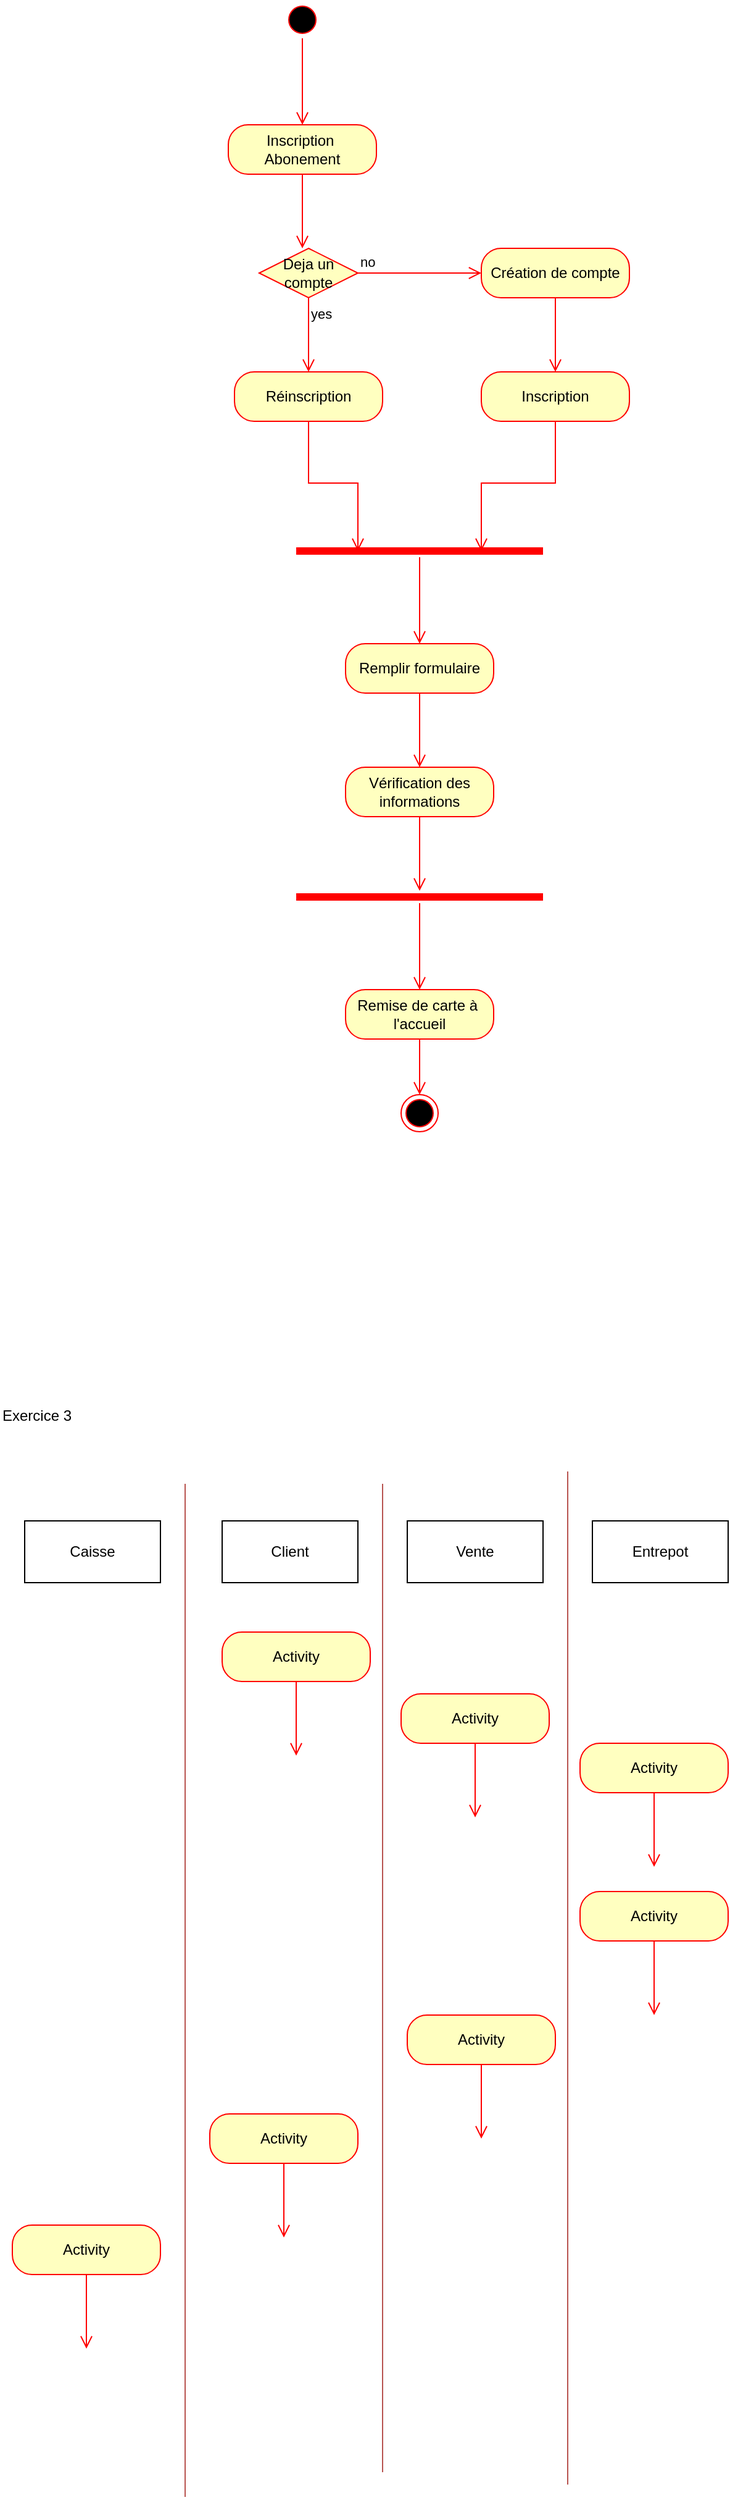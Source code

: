 <mxfile version="23.1.5" type="github">
  <diagram name="Page-1" id="BobhWS3V_nJsxUucMAqK">
    <mxGraphModel dx="1589" dy="1119" grid="1" gridSize="10" guides="1" tooltips="1" connect="1" arrows="1" fold="1" page="1" pageScale="1" pageWidth="827" pageHeight="1169" math="0" shadow="0">
      <root>
        <mxCell id="0" />
        <mxCell id="1" parent="0" />
        <mxCell id="s3wXGM1J8-yaSzXXuMQC-1" value="" style="ellipse;html=1;shape=startState;fillColor=#000000;strokeColor=#ff0000;" parent="1" vertex="1">
          <mxGeometry x="330" y="90" width="30" height="30" as="geometry" />
        </mxCell>
        <mxCell id="s3wXGM1J8-yaSzXXuMQC-2" value="" style="edgeStyle=orthogonalEdgeStyle;html=1;verticalAlign=bottom;endArrow=open;endSize=8;strokeColor=#ff0000;rounded=0;" parent="1" source="s3wXGM1J8-yaSzXXuMQC-1" edge="1">
          <mxGeometry relative="1" as="geometry">
            <mxPoint x="345" y="190" as="targetPoint" />
          </mxGeometry>
        </mxCell>
        <mxCell id="s3wXGM1J8-yaSzXXuMQC-3" value="Inscription&amp;nbsp;&lt;br&gt;Abonement" style="rounded=1;whiteSpace=wrap;html=1;arcSize=40;fontColor=#000000;fillColor=#ffffc0;strokeColor=#ff0000;" parent="1" vertex="1">
          <mxGeometry x="285" y="190" width="120" height="40" as="geometry" />
        </mxCell>
        <mxCell id="s3wXGM1J8-yaSzXXuMQC-4" value="" style="edgeStyle=orthogonalEdgeStyle;html=1;verticalAlign=bottom;endArrow=open;endSize=8;strokeColor=#ff0000;rounded=0;" parent="1" source="s3wXGM1J8-yaSzXXuMQC-3" edge="1">
          <mxGeometry relative="1" as="geometry">
            <mxPoint x="345" y="290" as="targetPoint" />
          </mxGeometry>
        </mxCell>
        <mxCell id="s3wXGM1J8-yaSzXXuMQC-7" value="Deja un compte" style="rhombus;whiteSpace=wrap;html=1;fontColor=#000000;fillColor=#ffffc0;strokeColor=#ff0000;" parent="1" vertex="1">
          <mxGeometry x="310" y="290" width="80" height="40" as="geometry" />
        </mxCell>
        <mxCell id="s3wXGM1J8-yaSzXXuMQC-8" value="no" style="edgeStyle=orthogonalEdgeStyle;html=1;align=left;verticalAlign=bottom;endArrow=open;endSize=8;strokeColor=#ff0000;rounded=0;" parent="1" source="s3wXGM1J8-yaSzXXuMQC-7" edge="1">
          <mxGeometry x="-1" relative="1" as="geometry">
            <mxPoint x="490" y="310" as="targetPoint" />
          </mxGeometry>
        </mxCell>
        <mxCell id="s3wXGM1J8-yaSzXXuMQC-9" value="yes" style="edgeStyle=orthogonalEdgeStyle;html=1;align=left;verticalAlign=top;endArrow=open;endSize=8;strokeColor=#ff0000;rounded=0;" parent="1" source="s3wXGM1J8-yaSzXXuMQC-7" edge="1">
          <mxGeometry x="-1" relative="1" as="geometry">
            <mxPoint x="350" y="390" as="targetPoint" />
          </mxGeometry>
        </mxCell>
        <mxCell id="s3wXGM1J8-yaSzXXuMQC-10" value="Création de compte" style="rounded=1;whiteSpace=wrap;html=1;arcSize=40;fontColor=#000000;fillColor=#ffffc0;strokeColor=#ff0000;" parent="1" vertex="1">
          <mxGeometry x="490" y="290" width="120" height="40" as="geometry" />
        </mxCell>
        <mxCell id="s3wXGM1J8-yaSzXXuMQC-11" value="" style="edgeStyle=orthogonalEdgeStyle;html=1;verticalAlign=bottom;endArrow=open;endSize=8;strokeColor=#ff0000;rounded=0;" parent="1" source="s3wXGM1J8-yaSzXXuMQC-10" edge="1">
          <mxGeometry relative="1" as="geometry">
            <mxPoint x="550" y="390" as="targetPoint" />
          </mxGeometry>
        </mxCell>
        <mxCell id="s3wXGM1J8-yaSzXXuMQC-12" value="Réinscription" style="rounded=1;whiteSpace=wrap;html=1;arcSize=40;fontColor=#000000;fillColor=#ffffc0;strokeColor=#ff0000;" parent="1" vertex="1">
          <mxGeometry x="290" y="390" width="120" height="40" as="geometry" />
        </mxCell>
        <mxCell id="s3wXGM1J8-yaSzXXuMQC-13" value="" style="edgeStyle=orthogonalEdgeStyle;html=1;verticalAlign=bottom;endArrow=open;endSize=8;strokeColor=#ff0000;rounded=0;entryX=0.25;entryY=0.5;entryDx=0;entryDy=0;entryPerimeter=0;" parent="1" source="s3wXGM1J8-yaSzXXuMQC-12" target="s3wXGM1J8-yaSzXXuMQC-18" edge="1">
          <mxGeometry relative="1" as="geometry">
            <mxPoint x="350" y="490" as="targetPoint" />
          </mxGeometry>
        </mxCell>
        <mxCell id="s3wXGM1J8-yaSzXXuMQC-16" value="Inscription" style="rounded=1;whiteSpace=wrap;html=1;arcSize=40;fontColor=#000000;fillColor=#ffffc0;strokeColor=#ff0000;" parent="1" vertex="1">
          <mxGeometry x="490" y="390" width="120" height="40" as="geometry" />
        </mxCell>
        <mxCell id="s3wXGM1J8-yaSzXXuMQC-17" value="" style="edgeStyle=orthogonalEdgeStyle;html=1;verticalAlign=bottom;endArrow=open;endSize=8;strokeColor=#ff0000;rounded=0;entryX=0.75;entryY=0.5;entryDx=0;entryDy=0;entryPerimeter=0;" parent="1" source="s3wXGM1J8-yaSzXXuMQC-16" target="s3wXGM1J8-yaSzXXuMQC-18" edge="1">
          <mxGeometry relative="1" as="geometry">
            <mxPoint x="550" y="490" as="targetPoint" />
          </mxGeometry>
        </mxCell>
        <mxCell id="s3wXGM1J8-yaSzXXuMQC-18" value="" style="shape=line;html=1;strokeWidth=6;strokeColor=#ff0000;" parent="1" vertex="1">
          <mxGeometry x="340" y="530" width="200" height="10" as="geometry" />
        </mxCell>
        <mxCell id="s3wXGM1J8-yaSzXXuMQC-19" value="" style="edgeStyle=orthogonalEdgeStyle;html=1;verticalAlign=bottom;endArrow=open;endSize=8;strokeColor=#ff0000;rounded=0;" parent="1" source="s3wXGM1J8-yaSzXXuMQC-18" edge="1">
          <mxGeometry relative="1" as="geometry">
            <mxPoint x="440" y="610" as="targetPoint" />
          </mxGeometry>
        </mxCell>
        <mxCell id="s3wXGM1J8-yaSzXXuMQC-20" value="Remplir formulaire" style="rounded=1;whiteSpace=wrap;html=1;arcSize=40;fontColor=#000000;fillColor=#ffffc0;strokeColor=#ff0000;" parent="1" vertex="1">
          <mxGeometry x="380" y="610" width="120" height="40" as="geometry" />
        </mxCell>
        <mxCell id="s3wXGM1J8-yaSzXXuMQC-21" value="" style="edgeStyle=orthogonalEdgeStyle;html=1;verticalAlign=bottom;endArrow=open;endSize=8;strokeColor=#ff0000;rounded=0;" parent="1" source="s3wXGM1J8-yaSzXXuMQC-20" edge="1">
          <mxGeometry relative="1" as="geometry">
            <mxPoint x="440" y="710" as="targetPoint" />
          </mxGeometry>
        </mxCell>
        <mxCell id="s3wXGM1J8-yaSzXXuMQC-22" value="Vérification des informations" style="rounded=1;whiteSpace=wrap;html=1;arcSize=40;fontColor=#000000;fillColor=#ffffc0;strokeColor=#ff0000;" parent="1" vertex="1">
          <mxGeometry x="380" y="710" width="120" height="40" as="geometry" />
        </mxCell>
        <mxCell id="s3wXGM1J8-yaSzXXuMQC-23" value="" style="edgeStyle=orthogonalEdgeStyle;html=1;verticalAlign=bottom;endArrow=open;endSize=8;strokeColor=#ff0000;rounded=0;" parent="1" source="s3wXGM1J8-yaSzXXuMQC-22" edge="1">
          <mxGeometry relative="1" as="geometry">
            <mxPoint x="440" y="810" as="targetPoint" />
          </mxGeometry>
        </mxCell>
        <mxCell id="s3wXGM1J8-yaSzXXuMQC-24" value="" style="shape=line;html=1;strokeWidth=6;strokeColor=#ff0000;" parent="1" vertex="1">
          <mxGeometry x="340" y="810" width="200" height="10" as="geometry" />
        </mxCell>
        <mxCell id="s3wXGM1J8-yaSzXXuMQC-25" value="" style="edgeStyle=orthogonalEdgeStyle;html=1;verticalAlign=bottom;endArrow=open;endSize=8;strokeColor=#ff0000;rounded=0;" parent="1" source="s3wXGM1J8-yaSzXXuMQC-24" edge="1">
          <mxGeometry relative="1" as="geometry">
            <mxPoint x="440" y="890" as="targetPoint" />
          </mxGeometry>
        </mxCell>
        <mxCell id="s3wXGM1J8-yaSzXXuMQC-27" value="Remise de carte à&amp;nbsp;&lt;br&gt;l&#39;accueil" style="rounded=1;whiteSpace=wrap;html=1;arcSize=40;fontColor=#000000;fillColor=#ffffc0;strokeColor=#ff0000;" parent="1" vertex="1">
          <mxGeometry x="380" y="890" width="120" height="40" as="geometry" />
        </mxCell>
        <mxCell id="s3wXGM1J8-yaSzXXuMQC-28" value="" style="edgeStyle=orthogonalEdgeStyle;html=1;verticalAlign=bottom;endArrow=open;endSize=8;strokeColor=#ff0000;rounded=0;" parent="1" source="s3wXGM1J8-yaSzXXuMQC-27" target="s3wXGM1J8-yaSzXXuMQC-29" edge="1">
          <mxGeometry relative="1" as="geometry">
            <mxPoint x="440" y="990" as="targetPoint" />
          </mxGeometry>
        </mxCell>
        <mxCell id="s3wXGM1J8-yaSzXXuMQC-29" value="" style="ellipse;html=1;shape=endState;fillColor=#000000;strokeColor=#ff0000;" parent="1" vertex="1">
          <mxGeometry x="425" y="975" width="30" height="30" as="geometry" />
        </mxCell>
        <mxCell id="0ITR-kYd8Xqm0Q3-8upf-1" value="Exercice 3" style="text;html=1;align=center;verticalAlign=middle;whiteSpace=wrap;rounded=0;" vertex="1" parent="1">
          <mxGeometry x="100" y="1220" width="60" height="30" as="geometry" />
        </mxCell>
        <mxCell id="0ITR-kYd8Xqm0Q3-8upf-2" value="Caisse" style="html=1;whiteSpace=wrap;" vertex="1" parent="1">
          <mxGeometry x="120" y="1320" width="110" height="50" as="geometry" />
        </mxCell>
        <mxCell id="0ITR-kYd8Xqm0Q3-8upf-3" value="Client" style="html=1;whiteSpace=wrap;" vertex="1" parent="1">
          <mxGeometry x="280" y="1320" width="110" height="50" as="geometry" />
        </mxCell>
        <mxCell id="0ITR-kYd8Xqm0Q3-8upf-4" value="Vente" style="html=1;whiteSpace=wrap;" vertex="1" parent="1">
          <mxGeometry x="430" y="1320" width="110" height="50" as="geometry" />
        </mxCell>
        <mxCell id="0ITR-kYd8Xqm0Q3-8upf-5" value="Entrepot" style="html=1;whiteSpace=wrap;" vertex="1" parent="1">
          <mxGeometry x="580" y="1320" width="110" height="50" as="geometry" />
        </mxCell>
        <mxCell id="0ITR-kYd8Xqm0Q3-8upf-6" value="" style="endArrow=none;html=1;rounded=0;fillColor=#f8cecc;strokeColor=#b85450;arcSize=0;" edge="1" parent="1">
          <mxGeometry width="50" height="50" relative="1" as="geometry">
            <mxPoint x="250" y="2110" as="sourcePoint" />
            <mxPoint x="250" y="1290" as="targetPoint" />
          </mxGeometry>
        </mxCell>
        <mxCell id="0ITR-kYd8Xqm0Q3-8upf-7" value="" style="endArrow=none;html=1;rounded=0;fillColor=#f8cecc;strokeColor=#b85450;arcSize=0;" edge="1" parent="1">
          <mxGeometry width="50" height="50" relative="1" as="geometry">
            <mxPoint x="410" y="2090" as="sourcePoint" />
            <mxPoint x="410" y="1290" as="targetPoint" />
          </mxGeometry>
        </mxCell>
        <mxCell id="0ITR-kYd8Xqm0Q3-8upf-8" value="" style="endArrow=none;html=1;rounded=0;fillColor=#f8cecc;strokeColor=#b85450;arcSize=0;" edge="1" parent="1">
          <mxGeometry width="50" height="50" relative="1" as="geometry">
            <mxPoint x="560" y="2100" as="sourcePoint" />
            <mxPoint x="560" y="1280" as="targetPoint" />
          </mxGeometry>
        </mxCell>
        <mxCell id="0ITR-kYd8Xqm0Q3-8upf-9" value="Activity" style="rounded=1;whiteSpace=wrap;html=1;arcSize=40;fontColor=#000000;fillColor=#ffffc0;strokeColor=#ff0000;" vertex="1" parent="1">
          <mxGeometry x="280" y="1410" width="120" height="40" as="geometry" />
        </mxCell>
        <mxCell id="0ITR-kYd8Xqm0Q3-8upf-10" value="" style="edgeStyle=orthogonalEdgeStyle;html=1;verticalAlign=bottom;endArrow=open;endSize=8;strokeColor=#ff0000;rounded=0;" edge="1" source="0ITR-kYd8Xqm0Q3-8upf-9" parent="1">
          <mxGeometry relative="1" as="geometry">
            <mxPoint x="340" y="1510" as="targetPoint" />
          </mxGeometry>
        </mxCell>
        <mxCell id="0ITR-kYd8Xqm0Q3-8upf-11" value="Activity" style="rounded=1;whiteSpace=wrap;html=1;arcSize=40;fontColor=#000000;fillColor=#ffffc0;strokeColor=#ff0000;" vertex="1" parent="1">
          <mxGeometry x="425" y="1460" width="120" height="40" as="geometry" />
        </mxCell>
        <mxCell id="0ITR-kYd8Xqm0Q3-8upf-12" value="" style="edgeStyle=orthogonalEdgeStyle;html=1;verticalAlign=bottom;endArrow=open;endSize=8;strokeColor=#ff0000;rounded=0;" edge="1" parent="1" source="0ITR-kYd8Xqm0Q3-8upf-11">
          <mxGeometry relative="1" as="geometry">
            <mxPoint x="485" y="1560" as="targetPoint" />
          </mxGeometry>
        </mxCell>
        <mxCell id="0ITR-kYd8Xqm0Q3-8upf-13" value="Activity" style="rounded=1;whiteSpace=wrap;html=1;arcSize=40;fontColor=#000000;fillColor=#ffffc0;strokeColor=#ff0000;" vertex="1" parent="1">
          <mxGeometry x="570" y="1500" width="120" height="40" as="geometry" />
        </mxCell>
        <mxCell id="0ITR-kYd8Xqm0Q3-8upf-14" value="" style="edgeStyle=orthogonalEdgeStyle;html=1;verticalAlign=bottom;endArrow=open;endSize=8;strokeColor=#ff0000;rounded=0;" edge="1" parent="1" source="0ITR-kYd8Xqm0Q3-8upf-13">
          <mxGeometry relative="1" as="geometry">
            <mxPoint x="630" y="1600" as="targetPoint" />
          </mxGeometry>
        </mxCell>
        <mxCell id="0ITR-kYd8Xqm0Q3-8upf-15" value="Activity" style="rounded=1;whiteSpace=wrap;html=1;arcSize=40;fontColor=#000000;fillColor=#ffffc0;strokeColor=#ff0000;" vertex="1" parent="1">
          <mxGeometry x="570" y="1620" width="120" height="40" as="geometry" />
        </mxCell>
        <mxCell id="0ITR-kYd8Xqm0Q3-8upf-16" value="" style="edgeStyle=orthogonalEdgeStyle;html=1;verticalAlign=bottom;endArrow=open;endSize=8;strokeColor=#ff0000;rounded=0;" edge="1" parent="1" source="0ITR-kYd8Xqm0Q3-8upf-15">
          <mxGeometry relative="1" as="geometry">
            <mxPoint x="630" y="1720" as="targetPoint" />
          </mxGeometry>
        </mxCell>
        <mxCell id="0ITR-kYd8Xqm0Q3-8upf-17" value="Activity" style="rounded=1;whiteSpace=wrap;html=1;arcSize=40;fontColor=#000000;fillColor=#ffffc0;strokeColor=#ff0000;" vertex="1" parent="1">
          <mxGeometry x="430" y="1720" width="120" height="40" as="geometry" />
        </mxCell>
        <mxCell id="0ITR-kYd8Xqm0Q3-8upf-18" value="" style="edgeStyle=orthogonalEdgeStyle;html=1;verticalAlign=bottom;endArrow=open;endSize=8;strokeColor=#ff0000;rounded=0;" edge="1" parent="1" source="0ITR-kYd8Xqm0Q3-8upf-17">
          <mxGeometry relative="1" as="geometry">
            <mxPoint x="490" y="1820" as="targetPoint" />
          </mxGeometry>
        </mxCell>
        <mxCell id="0ITR-kYd8Xqm0Q3-8upf-19" value="Activity" style="rounded=1;whiteSpace=wrap;html=1;arcSize=40;fontColor=#000000;fillColor=#ffffc0;strokeColor=#ff0000;" vertex="1" parent="1">
          <mxGeometry x="270" y="1800" width="120" height="40" as="geometry" />
        </mxCell>
        <mxCell id="0ITR-kYd8Xqm0Q3-8upf-20" value="" style="edgeStyle=orthogonalEdgeStyle;html=1;verticalAlign=bottom;endArrow=open;endSize=8;strokeColor=#ff0000;rounded=0;" edge="1" parent="1" source="0ITR-kYd8Xqm0Q3-8upf-19">
          <mxGeometry relative="1" as="geometry">
            <mxPoint x="330" y="1900" as="targetPoint" />
          </mxGeometry>
        </mxCell>
        <mxCell id="0ITR-kYd8Xqm0Q3-8upf-21" value="Activity" style="rounded=1;whiteSpace=wrap;html=1;arcSize=40;fontColor=#000000;fillColor=#ffffc0;strokeColor=#ff0000;" vertex="1" parent="1">
          <mxGeometry x="110" y="1890" width="120" height="40" as="geometry" />
        </mxCell>
        <mxCell id="0ITR-kYd8Xqm0Q3-8upf-22" value="" style="edgeStyle=orthogonalEdgeStyle;html=1;verticalAlign=bottom;endArrow=open;endSize=8;strokeColor=#ff0000;rounded=0;" edge="1" parent="1" source="0ITR-kYd8Xqm0Q3-8upf-21">
          <mxGeometry relative="1" as="geometry">
            <mxPoint x="170" y="1990" as="targetPoint" />
          </mxGeometry>
        </mxCell>
      </root>
    </mxGraphModel>
  </diagram>
</mxfile>
